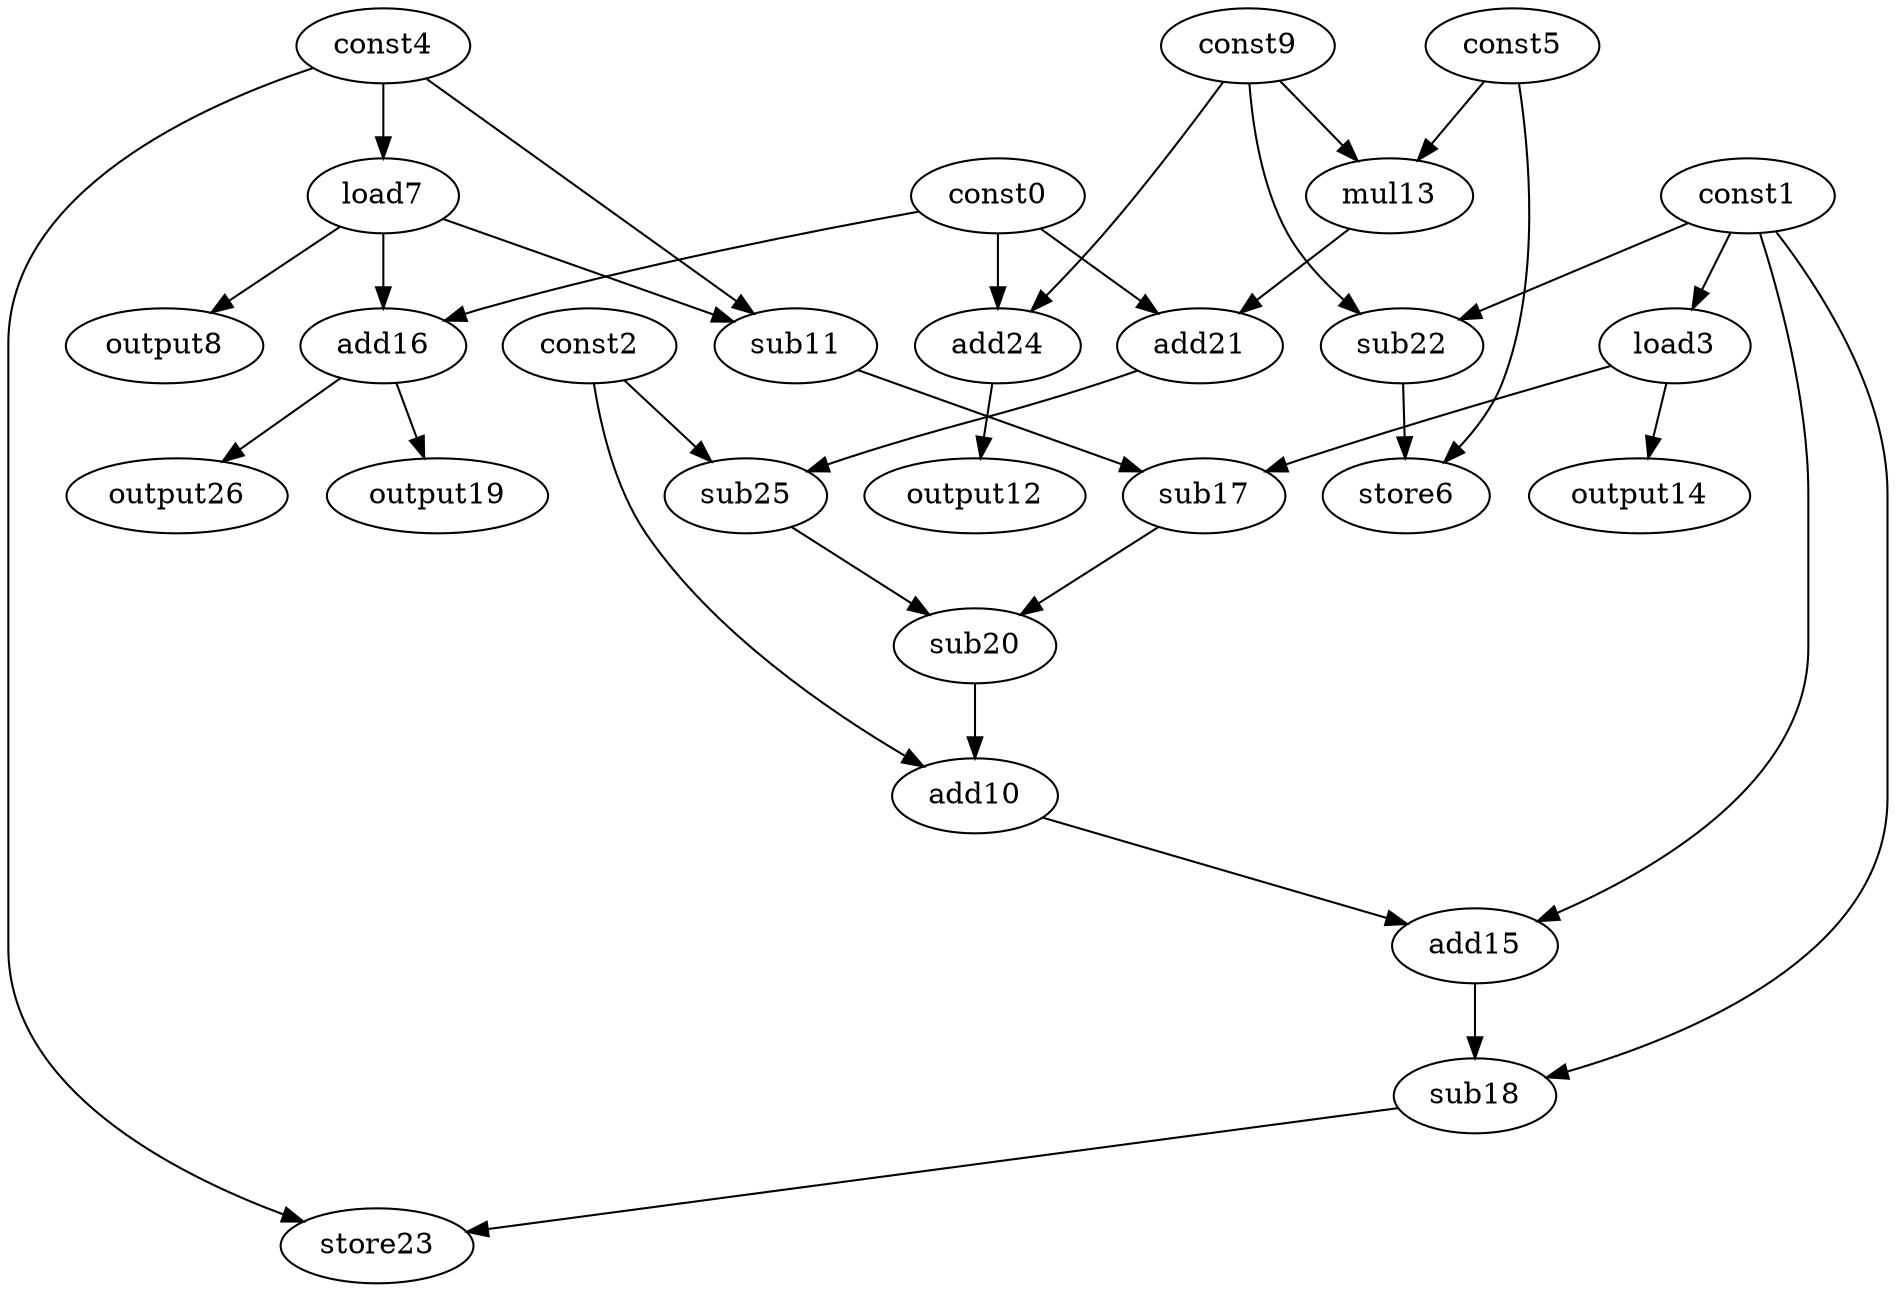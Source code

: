 digraph G { 
const0[opcode=const]; 
const1[opcode=const]; 
const2[opcode=const]; 
load3[opcode=load]; 
const4[opcode=const]; 
const5[opcode=const]; 
store6[opcode=store]; 
load7[opcode=load]; 
output8[opcode=output]; 
const9[opcode=const]; 
add10[opcode=add]; 
sub11[opcode=sub]; 
output12[opcode=output]; 
mul13[opcode=mul]; 
output14[opcode=output]; 
add15[opcode=add]; 
add16[opcode=add]; 
sub17[opcode=sub]; 
sub18[opcode=sub]; 
output19[opcode=output]; 
sub20[opcode=sub]; 
add21[opcode=add]; 
sub22[opcode=sub]; 
store23[opcode=store]; 
add24[opcode=add]; 
sub25[opcode=sub]; 
output26[opcode=output]; 
const1->load3[operand=0];
const4->load7[operand=0];
const9->mul13[operand=0];
const5->mul13[operand=1];
const1->sub22[operand=0];
const9->sub22[operand=1];
const0->add24[operand=0];
const9->add24[operand=1];
const5->store6[operand=0];
sub22->store6[operand=1];
load7->output8[operand=0];
const4->sub11[operand=0];
load7->sub11[operand=1];
add24->output12[operand=0];
load3->output14[operand=0];
const0->add16[operand=0];
load7->add16[operand=1];
const0->add21[operand=0];
mul13->add21[operand=1];
sub11->sub17[operand=0];
load3->sub17[operand=1];
add16->output19[operand=0];
const2->sub25[operand=0];
add21->sub25[operand=1];
add16->output26[operand=0];
sub25->sub20[operand=0];
sub17->sub20[operand=1];
const2->add10[operand=0];
sub20->add10[operand=1];
const1->add15[operand=0];
add10->add15[operand=1];
const1->sub18[operand=0];
add15->sub18[operand=1];
sub18->store23[operand=0];
const4->store23[operand=1];
}
